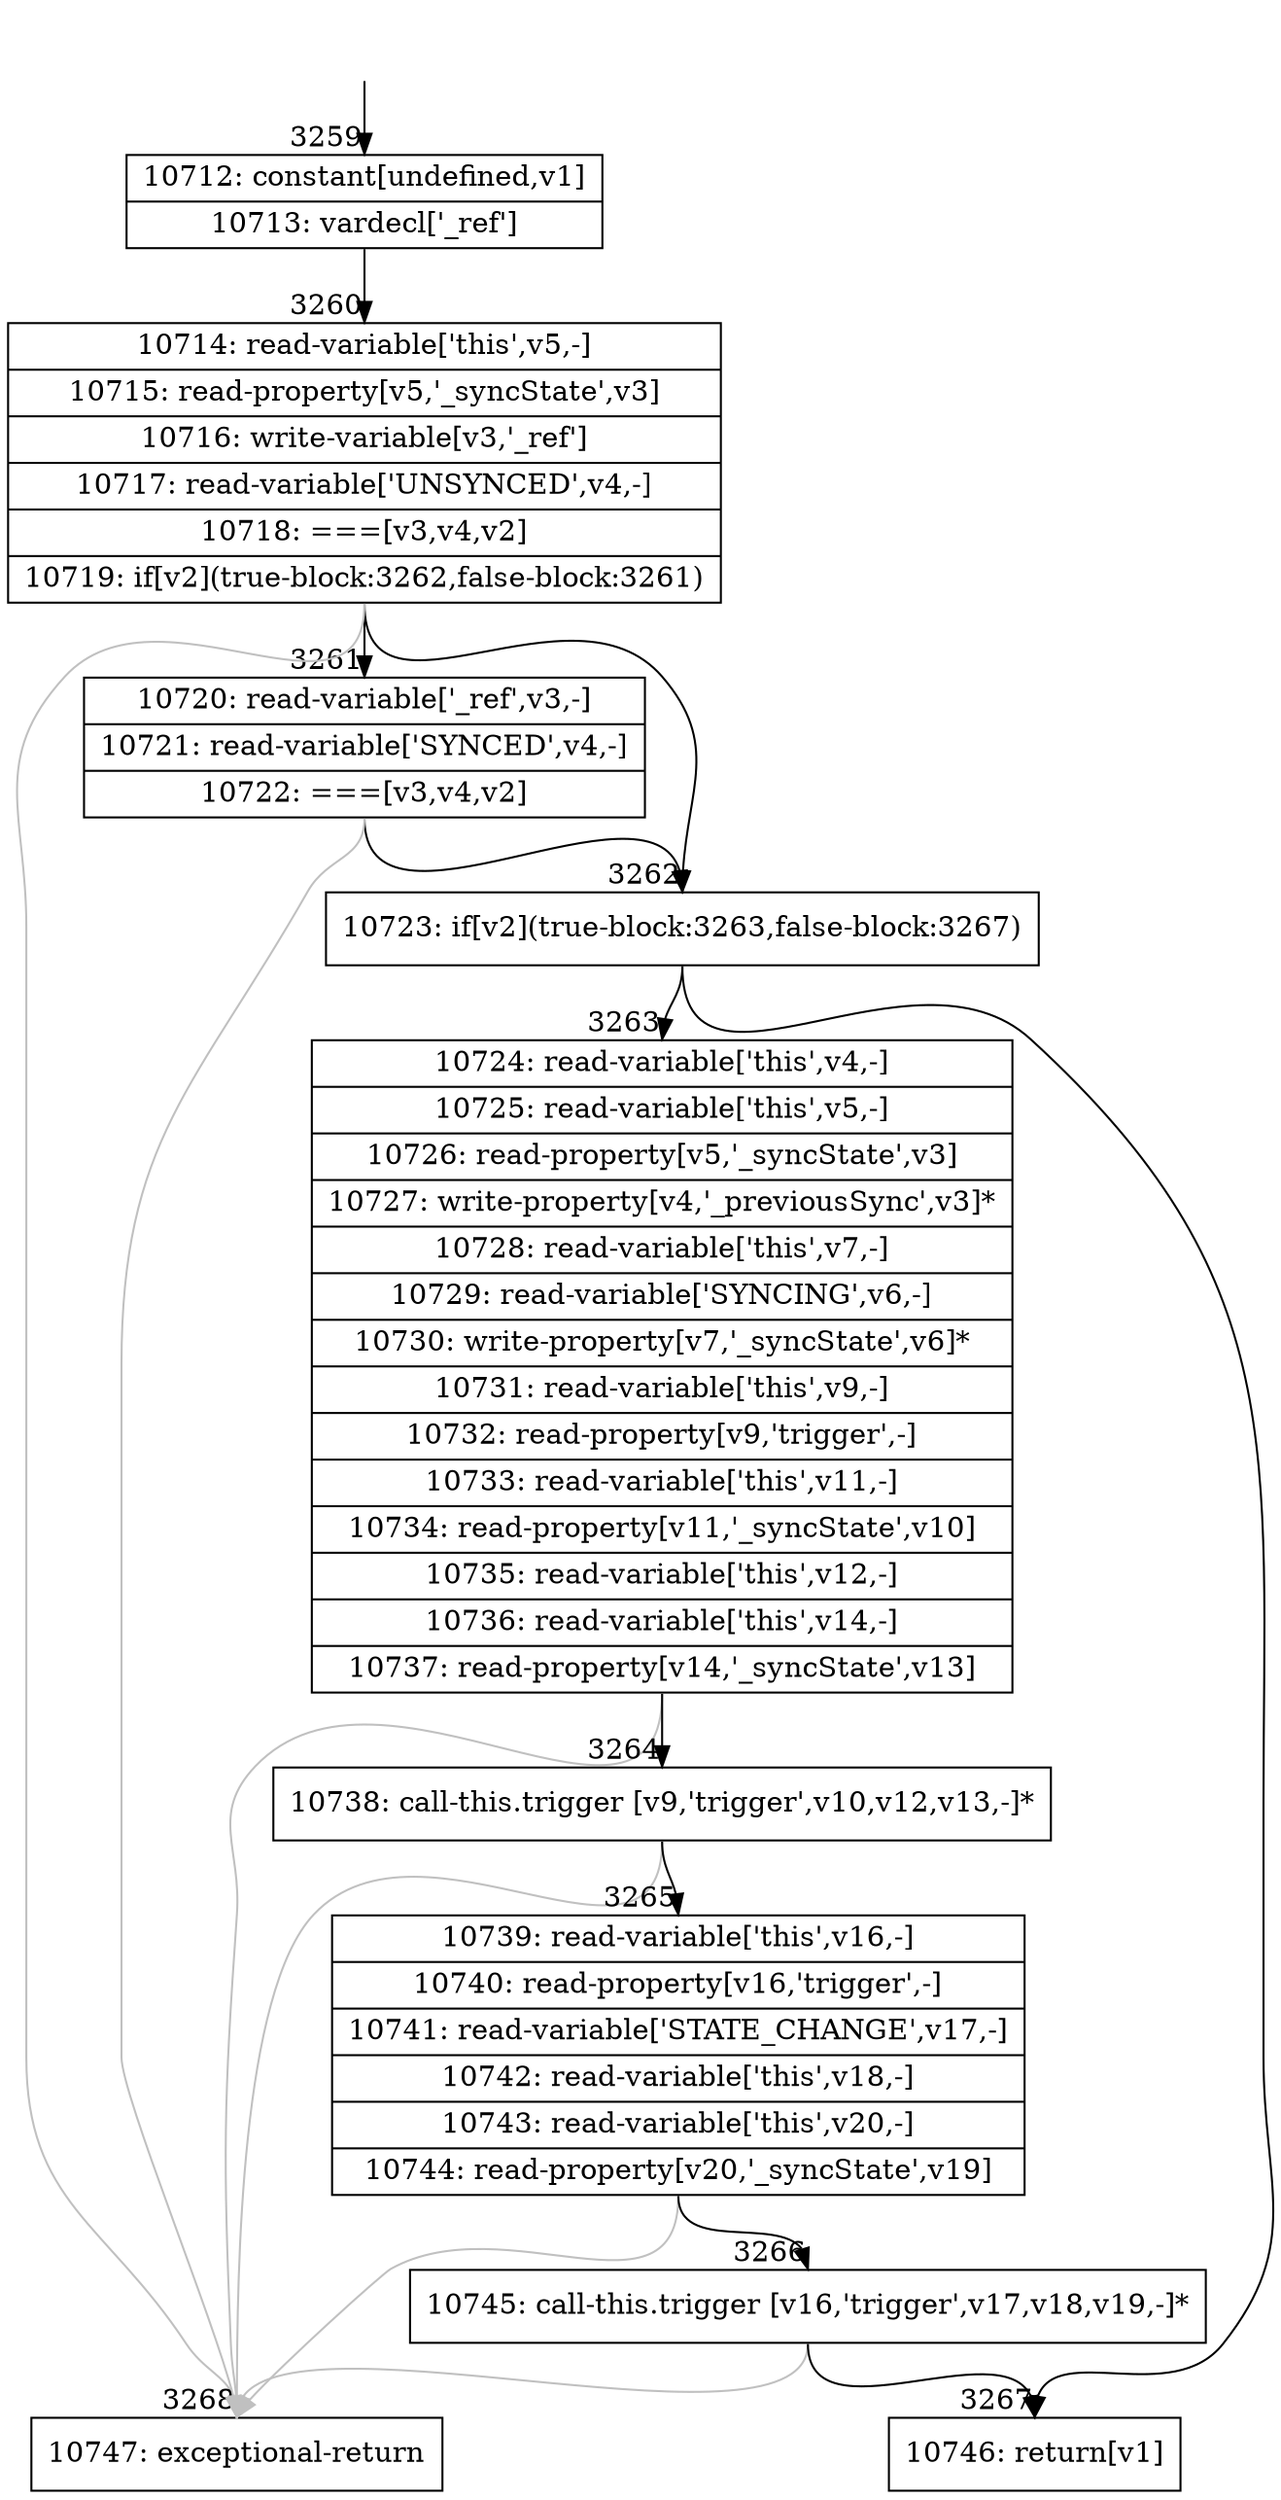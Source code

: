 digraph {
rankdir="TD"
BB_entry253[shape=none,label=""];
BB_entry253 -> BB3259 [tailport=s, headport=n, headlabel="    3259"]
BB3259 [shape=record label="{10712: constant[undefined,v1]|10713: vardecl['_ref']}" ] 
BB3259 -> BB3260 [tailport=s, headport=n, headlabel="      3260"]
BB3260 [shape=record label="{10714: read-variable['this',v5,-]|10715: read-property[v5,'_syncState',v3]|10716: write-variable[v3,'_ref']|10717: read-variable['UNSYNCED',v4,-]|10718: ===[v3,v4,v2]|10719: if[v2](true-block:3262,false-block:3261)}" ] 
BB3260 -> BB3262 [tailport=s, headport=n, headlabel="      3262"]
BB3260 -> BB3261 [tailport=s, headport=n, headlabel="      3261"]
BB3260 -> BB3268 [tailport=s, headport=n, color=gray, headlabel="      3268"]
BB3261 [shape=record label="{10720: read-variable['_ref',v3,-]|10721: read-variable['SYNCED',v4,-]|10722: ===[v3,v4,v2]}" ] 
BB3261 -> BB3262 [tailport=s, headport=n]
BB3261 -> BB3268 [tailport=s, headport=n, color=gray]
BB3262 [shape=record label="{10723: if[v2](true-block:3263,false-block:3267)}" ] 
BB3262 -> BB3263 [tailport=s, headport=n, headlabel="      3263"]
BB3262 -> BB3267 [tailport=s, headport=n, headlabel="      3267"]
BB3263 [shape=record label="{10724: read-variable['this',v4,-]|10725: read-variable['this',v5,-]|10726: read-property[v5,'_syncState',v3]|10727: write-property[v4,'_previousSync',v3]*|10728: read-variable['this',v7,-]|10729: read-variable['SYNCING',v6,-]|10730: write-property[v7,'_syncState',v6]*|10731: read-variable['this',v9,-]|10732: read-property[v9,'trigger',-]|10733: read-variable['this',v11,-]|10734: read-property[v11,'_syncState',v10]|10735: read-variable['this',v12,-]|10736: read-variable['this',v14,-]|10737: read-property[v14,'_syncState',v13]}" ] 
BB3263 -> BB3264 [tailport=s, headport=n, headlabel="      3264"]
BB3263 -> BB3268 [tailport=s, headport=n, color=gray]
BB3264 [shape=record label="{10738: call-this.trigger [v9,'trigger',v10,v12,v13,-]*}" ] 
BB3264 -> BB3265 [tailport=s, headport=n, headlabel="      3265"]
BB3264 -> BB3268 [tailport=s, headport=n, color=gray]
BB3265 [shape=record label="{10739: read-variable['this',v16,-]|10740: read-property[v16,'trigger',-]|10741: read-variable['STATE_CHANGE',v17,-]|10742: read-variable['this',v18,-]|10743: read-variable['this',v20,-]|10744: read-property[v20,'_syncState',v19]}" ] 
BB3265 -> BB3266 [tailport=s, headport=n, headlabel="      3266"]
BB3265 -> BB3268 [tailport=s, headport=n, color=gray]
BB3266 [shape=record label="{10745: call-this.trigger [v16,'trigger',v17,v18,v19,-]*}" ] 
BB3266 -> BB3267 [tailport=s, headport=n]
BB3266 -> BB3268 [tailport=s, headport=n, color=gray]
BB3267 [shape=record label="{10746: return[v1]}" ] 
BB3268 [shape=record label="{10747: exceptional-return}" ] 
//#$~ 2846
}
